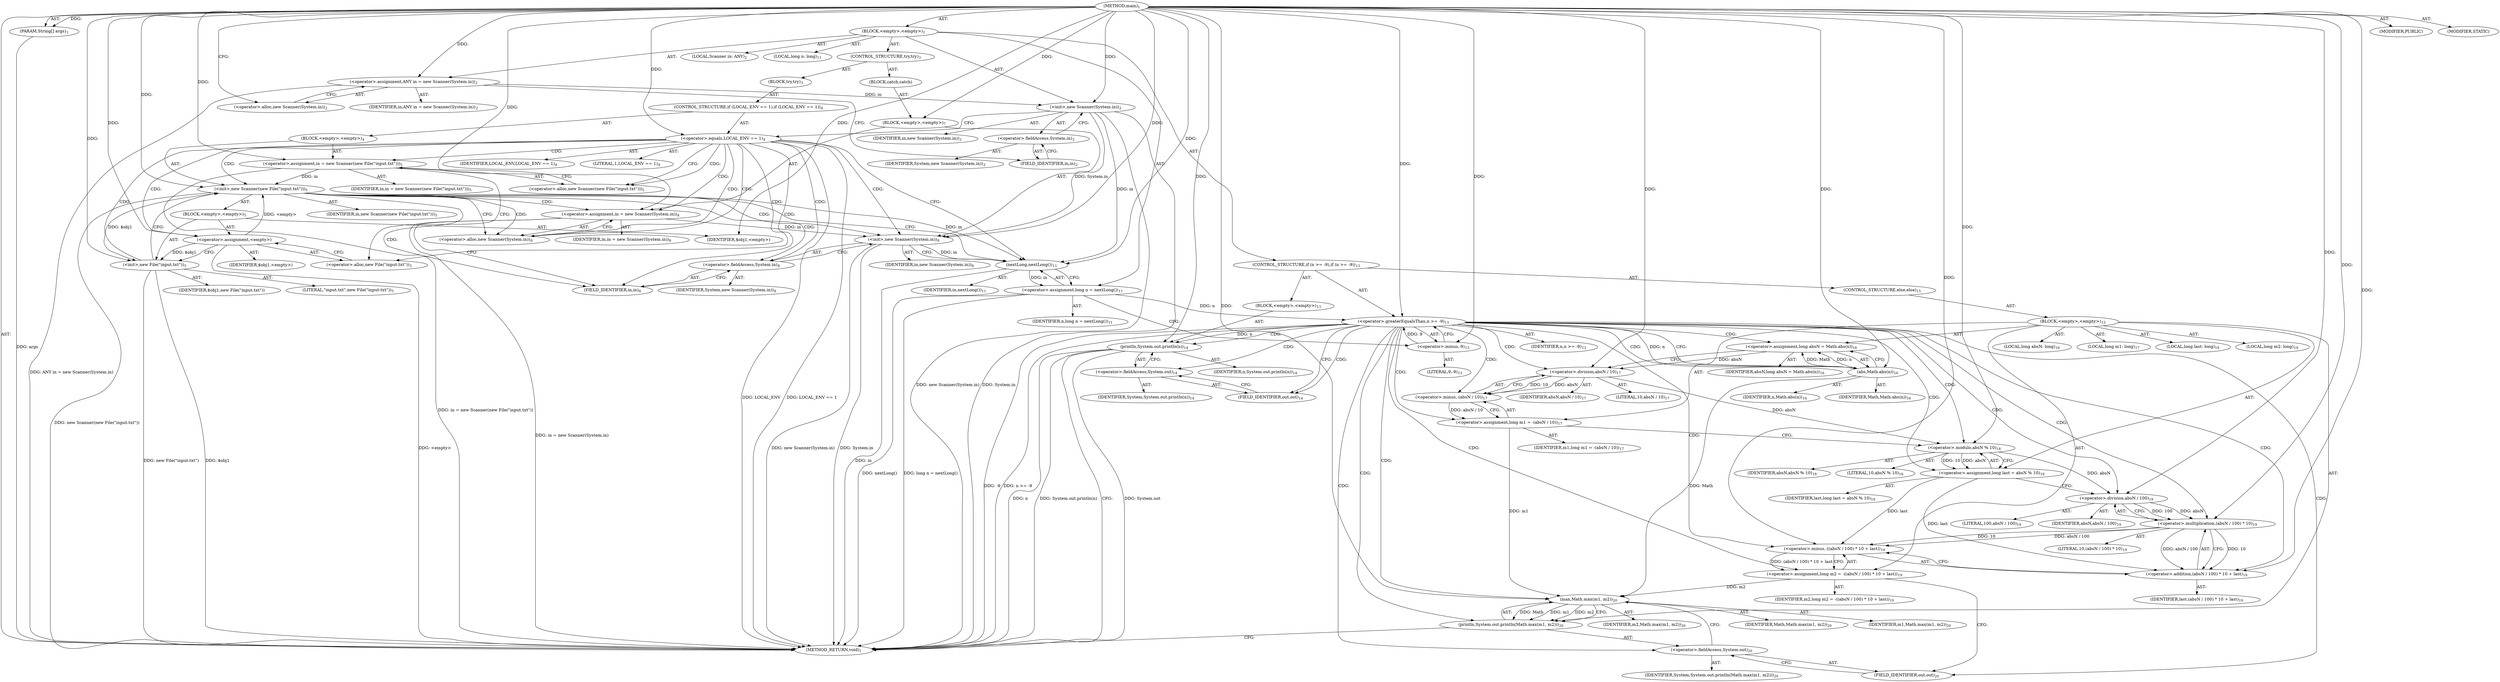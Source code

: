 digraph "main" {  
"21" [label = <(METHOD,main)<SUB>1</SUB>> ]
"22" [label = <(PARAM,String[] args)<SUB>1</SUB>> ]
"23" [label = <(BLOCK,&lt;empty&gt;,&lt;empty&gt;)<SUB>1</SUB>> ]
"4" [label = <(LOCAL,Scanner in: ANY)<SUB>2</SUB>> ]
"24" [label = <(&lt;operator&gt;.assignment,ANY in = new Scanner(System.in))<SUB>2</SUB>> ]
"25" [label = <(IDENTIFIER,in,ANY in = new Scanner(System.in))<SUB>2</SUB>> ]
"26" [label = <(&lt;operator&gt;.alloc,new Scanner(System.in))<SUB>2</SUB>> ]
"27" [label = <(&lt;init&gt;,new Scanner(System.in))<SUB>2</SUB>> ]
"3" [label = <(IDENTIFIER,in,new Scanner(System.in))<SUB>2</SUB>> ]
"28" [label = <(&lt;operator&gt;.fieldAccess,System.in)<SUB>2</SUB>> ]
"29" [label = <(IDENTIFIER,System,new Scanner(System.in))<SUB>2</SUB>> ]
"30" [label = <(FIELD_IDENTIFIER,in,in)<SUB>2</SUB>> ]
"31" [label = <(CONTROL_STRUCTURE,try,try)<SUB>3</SUB>> ]
"32" [label = <(BLOCK,try,try)<SUB>3</SUB>> ]
"33" [label = <(CONTROL_STRUCTURE,if (LOCAL_ENV == 1),if (LOCAL_ENV == 1))<SUB>4</SUB>> ]
"34" [label = <(&lt;operator&gt;.equals,LOCAL_ENV == 1)<SUB>4</SUB>> ]
"35" [label = <(IDENTIFIER,LOCAL_ENV,LOCAL_ENV == 1)<SUB>4</SUB>> ]
"36" [label = <(LITERAL,1,LOCAL_ENV == 1)<SUB>4</SUB>> ]
"37" [label = <(BLOCK,&lt;empty&gt;,&lt;empty&gt;)<SUB>4</SUB>> ]
"38" [label = <(&lt;operator&gt;.assignment,in = new Scanner(new File(&quot;input.txt&quot;)))<SUB>5</SUB>> ]
"39" [label = <(IDENTIFIER,in,in = new Scanner(new File(&quot;input.txt&quot;)))<SUB>5</SUB>> ]
"40" [label = <(&lt;operator&gt;.alloc,new Scanner(new File(&quot;input.txt&quot;)))<SUB>5</SUB>> ]
"41" [label = <(&lt;init&gt;,new Scanner(new File(&quot;input.txt&quot;)))<SUB>5</SUB>> ]
"5" [label = <(IDENTIFIER,in,new Scanner(new File(&quot;input.txt&quot;)))<SUB>5</SUB>> ]
"42" [label = <(BLOCK,&lt;empty&gt;,&lt;empty&gt;)<SUB>5</SUB>> ]
"43" [label = <(&lt;operator&gt;.assignment,&lt;empty&gt;)> ]
"44" [label = <(IDENTIFIER,$obj1,&lt;empty&gt;)> ]
"45" [label = <(&lt;operator&gt;.alloc,new File(&quot;input.txt&quot;))<SUB>5</SUB>> ]
"46" [label = <(&lt;init&gt;,new File(&quot;input.txt&quot;))<SUB>5</SUB>> ]
"47" [label = <(IDENTIFIER,$obj1,new File(&quot;input.txt&quot;))> ]
"48" [label = <(LITERAL,&quot;input.txt&quot;,new File(&quot;input.txt&quot;))<SUB>5</SUB>> ]
"49" [label = <(IDENTIFIER,$obj1,&lt;empty&gt;)> ]
"50" [label = <(BLOCK,catch,catch)> ]
"51" [label = <(BLOCK,&lt;empty&gt;,&lt;empty&gt;)<SUB>7</SUB>> ]
"52" [label = <(&lt;operator&gt;.assignment,in = new Scanner(System.in))<SUB>8</SUB>> ]
"53" [label = <(IDENTIFIER,in,in = new Scanner(System.in))<SUB>8</SUB>> ]
"54" [label = <(&lt;operator&gt;.alloc,new Scanner(System.in))<SUB>8</SUB>> ]
"55" [label = <(&lt;init&gt;,new Scanner(System.in))<SUB>8</SUB>> ]
"6" [label = <(IDENTIFIER,in,new Scanner(System.in))<SUB>8</SUB>> ]
"56" [label = <(&lt;operator&gt;.fieldAccess,System.in)<SUB>8</SUB>> ]
"57" [label = <(IDENTIFIER,System,new Scanner(System.in))<SUB>8</SUB>> ]
"58" [label = <(FIELD_IDENTIFIER,in,in)<SUB>8</SUB>> ]
"59" [label = <(LOCAL,long n: long)<SUB>11</SUB>> ]
"60" [label = <(&lt;operator&gt;.assignment,long n = nextLong())<SUB>11</SUB>> ]
"61" [label = <(IDENTIFIER,n,long n = nextLong())<SUB>11</SUB>> ]
"62" [label = <(nextLong,nextLong())<SUB>11</SUB>> ]
"63" [label = <(IDENTIFIER,in,nextLong())<SUB>11</SUB>> ]
"64" [label = <(CONTROL_STRUCTURE,if (n &gt;= -9),if (n &gt;= -9))<SUB>13</SUB>> ]
"65" [label = <(&lt;operator&gt;.greaterEqualsThan,n &gt;= -9)<SUB>13</SUB>> ]
"66" [label = <(IDENTIFIER,n,n &gt;= -9)<SUB>13</SUB>> ]
"67" [label = <(&lt;operator&gt;.minus,-9)<SUB>13</SUB>> ]
"68" [label = <(LITERAL,9,-9)<SUB>13</SUB>> ]
"69" [label = <(BLOCK,&lt;empty&gt;,&lt;empty&gt;)<SUB>13</SUB>> ]
"70" [label = <(println,System.out.println(n))<SUB>14</SUB>> ]
"71" [label = <(&lt;operator&gt;.fieldAccess,System.out)<SUB>14</SUB>> ]
"72" [label = <(IDENTIFIER,System,System.out.println(n))<SUB>14</SUB>> ]
"73" [label = <(FIELD_IDENTIFIER,out,out)<SUB>14</SUB>> ]
"74" [label = <(IDENTIFIER,n,System.out.println(n))<SUB>14</SUB>> ]
"75" [label = <(CONTROL_STRUCTURE,else,else)<SUB>15</SUB>> ]
"76" [label = <(BLOCK,&lt;empty&gt;,&lt;empty&gt;)<SUB>15</SUB>> ]
"77" [label = <(LOCAL,long absN: long)<SUB>16</SUB>> ]
"78" [label = <(&lt;operator&gt;.assignment,long absN = Math.abs(n))<SUB>16</SUB>> ]
"79" [label = <(IDENTIFIER,absN,long absN = Math.abs(n))<SUB>16</SUB>> ]
"80" [label = <(abs,Math.abs(n))<SUB>16</SUB>> ]
"81" [label = <(IDENTIFIER,Math,Math.abs(n))<SUB>16</SUB>> ]
"82" [label = <(IDENTIFIER,n,Math.abs(n))<SUB>16</SUB>> ]
"83" [label = <(LOCAL,long m1: long)<SUB>17</SUB>> ]
"84" [label = <(&lt;operator&gt;.assignment,long m1 = -(absN / 10))<SUB>17</SUB>> ]
"85" [label = <(IDENTIFIER,m1,long m1 = -(absN / 10))<SUB>17</SUB>> ]
"86" [label = <(&lt;operator&gt;.minus,-(absN / 10))<SUB>17</SUB>> ]
"87" [label = <(&lt;operator&gt;.division,absN / 10)<SUB>17</SUB>> ]
"88" [label = <(IDENTIFIER,absN,absN / 10)<SUB>17</SUB>> ]
"89" [label = <(LITERAL,10,absN / 10)<SUB>17</SUB>> ]
"90" [label = <(LOCAL,long last: long)<SUB>18</SUB>> ]
"91" [label = <(&lt;operator&gt;.assignment,long last = absN % 10)<SUB>18</SUB>> ]
"92" [label = <(IDENTIFIER,last,long last = absN % 10)<SUB>18</SUB>> ]
"93" [label = <(&lt;operator&gt;.modulo,absN % 10)<SUB>18</SUB>> ]
"94" [label = <(IDENTIFIER,absN,absN % 10)<SUB>18</SUB>> ]
"95" [label = <(LITERAL,10,absN % 10)<SUB>18</SUB>> ]
"96" [label = <(LOCAL,long m2: long)<SUB>19</SUB>> ]
"97" [label = <(&lt;operator&gt;.assignment,long m2 = -((absN / 100) * 10 + last))<SUB>19</SUB>> ]
"98" [label = <(IDENTIFIER,m2,long m2 = -((absN / 100) * 10 + last))<SUB>19</SUB>> ]
"99" [label = <(&lt;operator&gt;.minus,-((absN / 100) * 10 + last))<SUB>19</SUB>> ]
"100" [label = <(&lt;operator&gt;.addition,(absN / 100) * 10 + last)<SUB>19</SUB>> ]
"101" [label = <(&lt;operator&gt;.multiplication,(absN / 100) * 10)<SUB>19</SUB>> ]
"102" [label = <(&lt;operator&gt;.division,absN / 100)<SUB>19</SUB>> ]
"103" [label = <(IDENTIFIER,absN,absN / 100)<SUB>19</SUB>> ]
"104" [label = <(LITERAL,100,absN / 100)<SUB>19</SUB>> ]
"105" [label = <(LITERAL,10,(absN / 100) * 10)<SUB>19</SUB>> ]
"106" [label = <(IDENTIFIER,last,(absN / 100) * 10 + last)<SUB>19</SUB>> ]
"107" [label = <(println,System.out.println(Math.max(m1, m2)))<SUB>20</SUB>> ]
"108" [label = <(&lt;operator&gt;.fieldAccess,System.out)<SUB>20</SUB>> ]
"109" [label = <(IDENTIFIER,System,System.out.println(Math.max(m1, m2)))<SUB>20</SUB>> ]
"110" [label = <(FIELD_IDENTIFIER,out,out)<SUB>20</SUB>> ]
"111" [label = <(max,Math.max(m1, m2))<SUB>20</SUB>> ]
"112" [label = <(IDENTIFIER,Math,Math.max(m1, m2))<SUB>20</SUB>> ]
"113" [label = <(IDENTIFIER,m1,Math.max(m1, m2))<SUB>20</SUB>> ]
"114" [label = <(IDENTIFIER,m2,Math.max(m1, m2))<SUB>20</SUB>> ]
"115" [label = <(MODIFIER,PUBLIC)> ]
"116" [label = <(MODIFIER,STATIC)> ]
"117" [label = <(METHOD_RETURN,void)<SUB>1</SUB>> ]
  "21" -> "22"  [ label = "AST: "] 
  "21" -> "23"  [ label = "AST: "] 
  "21" -> "115"  [ label = "AST: "] 
  "21" -> "116"  [ label = "AST: "] 
  "21" -> "117"  [ label = "AST: "] 
  "23" -> "4"  [ label = "AST: "] 
  "23" -> "24"  [ label = "AST: "] 
  "23" -> "27"  [ label = "AST: "] 
  "23" -> "31"  [ label = "AST: "] 
  "23" -> "59"  [ label = "AST: "] 
  "23" -> "60"  [ label = "AST: "] 
  "23" -> "64"  [ label = "AST: "] 
  "24" -> "25"  [ label = "AST: "] 
  "24" -> "26"  [ label = "AST: "] 
  "27" -> "3"  [ label = "AST: "] 
  "27" -> "28"  [ label = "AST: "] 
  "28" -> "29"  [ label = "AST: "] 
  "28" -> "30"  [ label = "AST: "] 
  "31" -> "32"  [ label = "AST: "] 
  "31" -> "50"  [ label = "AST: "] 
  "32" -> "33"  [ label = "AST: "] 
  "33" -> "34"  [ label = "AST: "] 
  "33" -> "37"  [ label = "AST: "] 
  "34" -> "35"  [ label = "AST: "] 
  "34" -> "36"  [ label = "AST: "] 
  "37" -> "38"  [ label = "AST: "] 
  "37" -> "41"  [ label = "AST: "] 
  "38" -> "39"  [ label = "AST: "] 
  "38" -> "40"  [ label = "AST: "] 
  "41" -> "5"  [ label = "AST: "] 
  "41" -> "42"  [ label = "AST: "] 
  "42" -> "43"  [ label = "AST: "] 
  "42" -> "46"  [ label = "AST: "] 
  "42" -> "49"  [ label = "AST: "] 
  "43" -> "44"  [ label = "AST: "] 
  "43" -> "45"  [ label = "AST: "] 
  "46" -> "47"  [ label = "AST: "] 
  "46" -> "48"  [ label = "AST: "] 
  "50" -> "51"  [ label = "AST: "] 
  "51" -> "52"  [ label = "AST: "] 
  "51" -> "55"  [ label = "AST: "] 
  "52" -> "53"  [ label = "AST: "] 
  "52" -> "54"  [ label = "AST: "] 
  "55" -> "6"  [ label = "AST: "] 
  "55" -> "56"  [ label = "AST: "] 
  "56" -> "57"  [ label = "AST: "] 
  "56" -> "58"  [ label = "AST: "] 
  "60" -> "61"  [ label = "AST: "] 
  "60" -> "62"  [ label = "AST: "] 
  "62" -> "63"  [ label = "AST: "] 
  "64" -> "65"  [ label = "AST: "] 
  "64" -> "69"  [ label = "AST: "] 
  "64" -> "75"  [ label = "AST: "] 
  "65" -> "66"  [ label = "AST: "] 
  "65" -> "67"  [ label = "AST: "] 
  "67" -> "68"  [ label = "AST: "] 
  "69" -> "70"  [ label = "AST: "] 
  "70" -> "71"  [ label = "AST: "] 
  "70" -> "74"  [ label = "AST: "] 
  "71" -> "72"  [ label = "AST: "] 
  "71" -> "73"  [ label = "AST: "] 
  "75" -> "76"  [ label = "AST: "] 
  "76" -> "77"  [ label = "AST: "] 
  "76" -> "78"  [ label = "AST: "] 
  "76" -> "83"  [ label = "AST: "] 
  "76" -> "84"  [ label = "AST: "] 
  "76" -> "90"  [ label = "AST: "] 
  "76" -> "91"  [ label = "AST: "] 
  "76" -> "96"  [ label = "AST: "] 
  "76" -> "97"  [ label = "AST: "] 
  "76" -> "107"  [ label = "AST: "] 
  "78" -> "79"  [ label = "AST: "] 
  "78" -> "80"  [ label = "AST: "] 
  "80" -> "81"  [ label = "AST: "] 
  "80" -> "82"  [ label = "AST: "] 
  "84" -> "85"  [ label = "AST: "] 
  "84" -> "86"  [ label = "AST: "] 
  "86" -> "87"  [ label = "AST: "] 
  "87" -> "88"  [ label = "AST: "] 
  "87" -> "89"  [ label = "AST: "] 
  "91" -> "92"  [ label = "AST: "] 
  "91" -> "93"  [ label = "AST: "] 
  "93" -> "94"  [ label = "AST: "] 
  "93" -> "95"  [ label = "AST: "] 
  "97" -> "98"  [ label = "AST: "] 
  "97" -> "99"  [ label = "AST: "] 
  "99" -> "100"  [ label = "AST: "] 
  "100" -> "101"  [ label = "AST: "] 
  "100" -> "106"  [ label = "AST: "] 
  "101" -> "102"  [ label = "AST: "] 
  "101" -> "105"  [ label = "AST: "] 
  "102" -> "103"  [ label = "AST: "] 
  "102" -> "104"  [ label = "AST: "] 
  "107" -> "108"  [ label = "AST: "] 
  "107" -> "111"  [ label = "AST: "] 
  "108" -> "109"  [ label = "AST: "] 
  "108" -> "110"  [ label = "AST: "] 
  "111" -> "112"  [ label = "AST: "] 
  "111" -> "113"  [ label = "AST: "] 
  "111" -> "114"  [ label = "AST: "] 
  "24" -> "30"  [ label = "CFG: "] 
  "27" -> "34"  [ label = "CFG: "] 
  "60" -> "67"  [ label = "CFG: "] 
  "26" -> "24"  [ label = "CFG: "] 
  "28" -> "27"  [ label = "CFG: "] 
  "62" -> "60"  [ label = "CFG: "] 
  "65" -> "73"  [ label = "CFG: "] 
  "65" -> "80"  [ label = "CFG: "] 
  "30" -> "28"  [ label = "CFG: "] 
  "67" -> "65"  [ label = "CFG: "] 
  "70" -> "117"  [ label = "CFG: "] 
  "34" -> "54"  [ label = "CFG: "] 
  "34" -> "40"  [ label = "CFG: "] 
  "34" -> "62"  [ label = "CFG: "] 
  "52" -> "58"  [ label = "CFG: "] 
  "55" -> "62"  [ label = "CFG: "] 
  "71" -> "70"  [ label = "CFG: "] 
  "78" -> "87"  [ label = "CFG: "] 
  "84" -> "93"  [ label = "CFG: "] 
  "91" -> "102"  [ label = "CFG: "] 
  "97" -> "110"  [ label = "CFG: "] 
  "107" -> "117"  [ label = "CFG: "] 
  "38" -> "45"  [ label = "CFG: "] 
  "41" -> "54"  [ label = "CFG: "] 
  "41" -> "62"  [ label = "CFG: "] 
  "54" -> "52"  [ label = "CFG: "] 
  "56" -> "55"  [ label = "CFG: "] 
  "73" -> "71"  [ label = "CFG: "] 
  "80" -> "78"  [ label = "CFG: "] 
  "86" -> "84"  [ label = "CFG: "] 
  "93" -> "91"  [ label = "CFG: "] 
  "99" -> "97"  [ label = "CFG: "] 
  "108" -> "111"  [ label = "CFG: "] 
  "111" -> "107"  [ label = "CFG: "] 
  "40" -> "38"  [ label = "CFG: "] 
  "58" -> "56"  [ label = "CFG: "] 
  "87" -> "86"  [ label = "CFG: "] 
  "100" -> "99"  [ label = "CFG: "] 
  "110" -> "108"  [ label = "CFG: "] 
  "43" -> "46"  [ label = "CFG: "] 
  "46" -> "41"  [ label = "CFG: "] 
  "101" -> "100"  [ label = "CFG: "] 
  "45" -> "43"  [ label = "CFG: "] 
  "102" -> "101"  [ label = "CFG: "] 
  "21" -> "26"  [ label = "CFG: "] 
  "22" -> "117"  [ label = "DDG: args"] 
  "24" -> "117"  [ label = "DDG: ANY in = new Scanner(System.in)"] 
  "27" -> "117"  [ label = "DDG: System.in"] 
  "27" -> "117"  [ label = "DDG: new Scanner(System.in)"] 
  "34" -> "117"  [ label = "DDG: LOCAL_ENV == 1"] 
  "38" -> "117"  [ label = "DDG: in = new Scanner(new File(&quot;input.txt&quot;))"] 
  "43" -> "117"  [ label = "DDG: &lt;empty&gt;"] 
  "46" -> "117"  [ label = "DDG: $obj1"] 
  "46" -> "117"  [ label = "DDG: new File(&quot;input.txt&quot;)"] 
  "41" -> "117"  [ label = "DDG: new Scanner(new File(&quot;input.txt&quot;))"] 
  "52" -> "117"  [ label = "DDG: in = new Scanner(System.in)"] 
  "55" -> "117"  [ label = "DDG: System.in"] 
  "55" -> "117"  [ label = "DDG: new Scanner(System.in)"] 
  "62" -> "117"  [ label = "DDG: in"] 
  "60" -> "117"  [ label = "DDG: nextLong()"] 
  "60" -> "117"  [ label = "DDG: long n = nextLong()"] 
  "65" -> "117"  [ label = "DDG: -9"] 
  "65" -> "117"  [ label = "DDG: n &gt;= -9"] 
  "70" -> "117"  [ label = "DDG: System.out"] 
  "70" -> "117"  [ label = "DDG: n"] 
  "70" -> "117"  [ label = "DDG: System.out.println(n)"] 
  "34" -> "117"  [ label = "DDG: LOCAL_ENV"] 
  "21" -> "22"  [ label = "DDG: "] 
  "21" -> "24"  [ label = "DDG: "] 
  "62" -> "60"  [ label = "DDG: in"] 
  "24" -> "27"  [ label = "DDG: in"] 
  "21" -> "27"  [ label = "DDG: "] 
  "21" -> "51"  [ label = "DDG: "] 
  "27" -> "62"  [ label = "DDG: in"] 
  "41" -> "62"  [ label = "DDG: in"] 
  "55" -> "62"  [ label = "DDG: in"] 
  "21" -> "62"  [ label = "DDG: "] 
  "60" -> "65"  [ label = "DDG: n"] 
  "21" -> "65"  [ label = "DDG: "] 
  "67" -> "65"  [ label = "DDG: 9"] 
  "21" -> "52"  [ label = "DDG: "] 
  "21" -> "67"  [ label = "DDG: "] 
  "65" -> "70"  [ label = "DDG: n"] 
  "21" -> "70"  [ label = "DDG: "] 
  "80" -> "78"  [ label = "DDG: Math"] 
  "80" -> "78"  [ label = "DDG: n"] 
  "86" -> "84"  [ label = "DDG: absN / 10"] 
  "93" -> "91"  [ label = "DDG: absN"] 
  "93" -> "91"  [ label = "DDG: 10"] 
  "99" -> "97"  [ label = "DDG: (absN / 100) * 10 + last"] 
  "21" -> "34"  [ label = "DDG: "] 
  "21" -> "38"  [ label = "DDG: "] 
  "52" -> "55"  [ label = "DDG: in"] 
  "21" -> "55"  [ label = "DDG: "] 
  "27" -> "55"  [ label = "DDG: System.in"] 
  "111" -> "107"  [ label = "DDG: Math"] 
  "111" -> "107"  [ label = "DDG: m1"] 
  "111" -> "107"  [ label = "DDG: m2"] 
  "38" -> "41"  [ label = "DDG: in"] 
  "21" -> "41"  [ label = "DDG: "] 
  "43" -> "41"  [ label = "DDG: &lt;empty&gt;"] 
  "46" -> "41"  [ label = "DDG: $obj1"] 
  "21" -> "80"  [ label = "DDG: "] 
  "65" -> "80"  [ label = "DDG: n"] 
  "87" -> "86"  [ label = "DDG: absN"] 
  "87" -> "86"  [ label = "DDG: 10"] 
  "87" -> "93"  [ label = "DDG: absN"] 
  "21" -> "93"  [ label = "DDG: "] 
  "101" -> "99"  [ label = "DDG: absN / 100"] 
  "101" -> "99"  [ label = "DDG: 10"] 
  "91" -> "99"  [ label = "DDG: last"] 
  "21" -> "99"  [ label = "DDG: "] 
  "80" -> "111"  [ label = "DDG: Math"] 
  "21" -> "111"  [ label = "DDG: "] 
  "84" -> "111"  [ label = "DDG: m1"] 
  "97" -> "111"  [ label = "DDG: m2"] 
  "21" -> "43"  [ label = "DDG: "] 
  "21" -> "49"  [ label = "DDG: "] 
  "78" -> "87"  [ label = "DDG: absN"] 
  "21" -> "87"  [ label = "DDG: "] 
  "101" -> "100"  [ label = "DDG: absN / 100"] 
  "101" -> "100"  [ label = "DDG: 10"] 
  "91" -> "100"  [ label = "DDG: last"] 
  "21" -> "100"  [ label = "DDG: "] 
  "43" -> "46"  [ label = "DDG: $obj1"] 
  "21" -> "46"  [ label = "DDG: "] 
  "102" -> "101"  [ label = "DDG: absN"] 
  "102" -> "101"  [ label = "DDG: 100"] 
  "21" -> "101"  [ label = "DDG: "] 
  "93" -> "102"  [ label = "DDG: absN"] 
  "21" -> "102"  [ label = "DDG: "] 
  "65" -> "107"  [ label = "CDG: "] 
  "65" -> "73"  [ label = "CDG: "] 
  "65" -> "99"  [ label = "CDG: "] 
  "65" -> "84"  [ label = "CDG: "] 
  "65" -> "102"  [ label = "CDG: "] 
  "65" -> "87"  [ label = "CDG: "] 
  "65" -> "97"  [ label = "CDG: "] 
  "65" -> "91"  [ label = "CDG: "] 
  "65" -> "93"  [ label = "CDG: "] 
  "65" -> "101"  [ label = "CDG: "] 
  "65" -> "80"  [ label = "CDG: "] 
  "65" -> "71"  [ label = "CDG: "] 
  "65" -> "100"  [ label = "CDG: "] 
  "65" -> "70"  [ label = "CDG: "] 
  "65" -> "110"  [ label = "CDG: "] 
  "65" -> "108"  [ label = "CDG: "] 
  "65" -> "78"  [ label = "CDG: "] 
  "65" -> "111"  [ label = "CDG: "] 
  "65" -> "86"  [ label = "CDG: "] 
  "34" -> "52"  [ label = "CDG: "] 
  "34" -> "46"  [ label = "CDG: "] 
  "34" -> "38"  [ label = "CDG: "] 
  "34" -> "56"  [ label = "CDG: "] 
  "34" -> "45"  [ label = "CDG: "] 
  "34" -> "40"  [ label = "CDG: "] 
  "34" -> "54"  [ label = "CDG: "] 
  "34" -> "43"  [ label = "CDG: "] 
  "34" -> "58"  [ label = "CDG: "] 
  "34" -> "41"  [ label = "CDG: "] 
  "34" -> "55"  [ label = "CDG: "] 
  "41" -> "52"  [ label = "CDG: "] 
  "41" -> "56"  [ label = "CDG: "] 
  "41" -> "54"  [ label = "CDG: "] 
  "41" -> "58"  [ label = "CDG: "] 
  "41" -> "55"  [ label = "CDG: "] 
}
